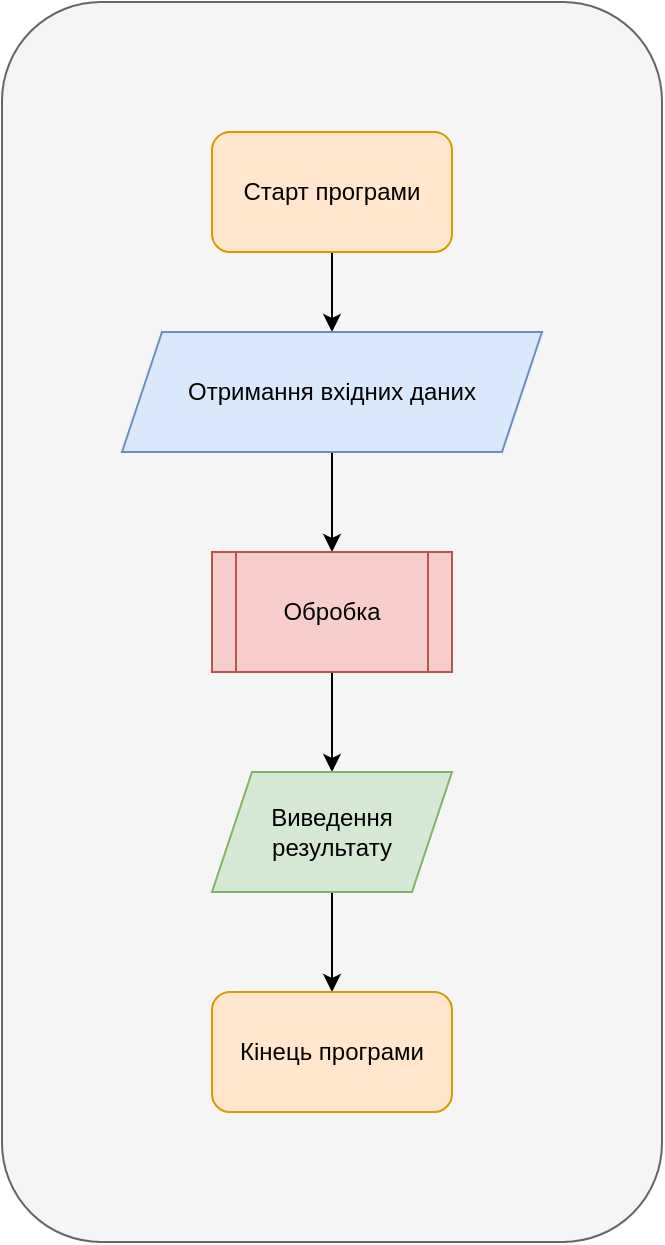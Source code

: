 <mxfile version="22.1.11" type="device">
  <diagram name="Page-1" id="PECOelnN01Z-iDRctLTG">
    <mxGraphModel dx="1556" dy="1008" grid="1" gridSize="10" guides="1" tooltips="1" connect="1" arrows="1" fold="1" page="1" pageScale="1" pageWidth="1169" pageHeight="827" math="0" shadow="0">
      <root>
        <mxCell id="0" />
        <mxCell id="1" parent="0" />
        <mxCell id="JMPsM5WextyuFn9VPApL-68" value="" style="rounded=1;whiteSpace=wrap;html=1;fillColor=#f5f5f5;fontColor=#333333;strokeColor=#666666;" parent="1" vertex="1">
          <mxGeometry x="410" y="60" width="330" height="620" as="geometry" />
        </mxCell>
        <mxCell id="gGB5mrhnddvljEf75CT5-6" style="edgeStyle=orthogonalEdgeStyle;rounded=0;orthogonalLoop=1;jettySize=auto;html=1;entryX=0.5;entryY=0;entryDx=0;entryDy=0;" parent="1" source="JMPsM5WextyuFn9VPApL-1" target="gGB5mrhnddvljEf75CT5-1" edge="1">
          <mxGeometry relative="1" as="geometry" />
        </mxCell>
        <mxCell id="JMPsM5WextyuFn9VPApL-1" value="Старт програми" style="rounded=1;whiteSpace=wrap;html=1;fillColor=#ffe6cc;strokeColor=#d79b00;" parent="1" vertex="1">
          <mxGeometry x="515" y="125" width="120" height="60" as="geometry" />
        </mxCell>
        <mxCell id="gGB5mrhnddvljEf75CT5-7" style="edgeStyle=orthogonalEdgeStyle;rounded=0;orthogonalLoop=1;jettySize=auto;html=1;exitX=0.5;exitY=1;exitDx=0;exitDy=0;entryX=0.5;entryY=0;entryDx=0;entryDy=0;" parent="1" source="gGB5mrhnddvljEf75CT5-1" target="gGB5mrhnddvljEf75CT5-2" edge="1">
          <mxGeometry relative="1" as="geometry" />
        </mxCell>
        <mxCell id="gGB5mrhnddvljEf75CT5-1" value="Отримання вхідних даних" style="shape=parallelogram;perimeter=parallelogramPerimeter;whiteSpace=wrap;html=1;fixedSize=1;fillColor=#dae8fc;strokeColor=#6c8ebf;" parent="1" vertex="1">
          <mxGeometry x="470" y="225" width="210" height="60" as="geometry" />
        </mxCell>
        <mxCell id="gGB5mrhnddvljEf75CT5-8" style="edgeStyle=orthogonalEdgeStyle;rounded=0;orthogonalLoop=1;jettySize=auto;html=1;exitX=0.5;exitY=1;exitDx=0;exitDy=0;entryX=0.5;entryY=0;entryDx=0;entryDy=0;" parent="1" source="gGB5mrhnddvljEf75CT5-2" target="gGB5mrhnddvljEf75CT5-3" edge="1">
          <mxGeometry relative="1" as="geometry" />
        </mxCell>
        <mxCell id="gGB5mrhnddvljEf75CT5-2" value="Обробка" style="shape=process;whiteSpace=wrap;html=1;backgroundOutline=1;fillColor=#f8cecc;strokeColor=#b85450;" parent="1" vertex="1">
          <mxGeometry x="515" y="335" width="120" height="60" as="geometry" />
        </mxCell>
        <mxCell id="gGB5mrhnddvljEf75CT5-9" style="edgeStyle=orthogonalEdgeStyle;rounded=0;orthogonalLoop=1;jettySize=auto;html=1;entryX=0.5;entryY=0;entryDx=0;entryDy=0;" parent="1" source="gGB5mrhnddvljEf75CT5-3" target="gGB5mrhnddvljEf75CT5-4" edge="1">
          <mxGeometry relative="1" as="geometry" />
        </mxCell>
        <mxCell id="gGB5mrhnddvljEf75CT5-3" value="Виведення результату" style="shape=parallelogram;perimeter=parallelogramPerimeter;whiteSpace=wrap;html=1;fixedSize=1;fillColor=#d5e8d4;strokeColor=#82b366;" parent="1" vertex="1">
          <mxGeometry x="515" y="445" width="120" height="60" as="geometry" />
        </mxCell>
        <mxCell id="gGB5mrhnddvljEf75CT5-4" value="Кінець програми" style="rounded=1;whiteSpace=wrap;html=1;fillColor=#ffe6cc;strokeColor=#d79b00;" parent="1" vertex="1">
          <mxGeometry x="515" y="555" width="120" height="60" as="geometry" />
        </mxCell>
      </root>
    </mxGraphModel>
  </diagram>
</mxfile>
